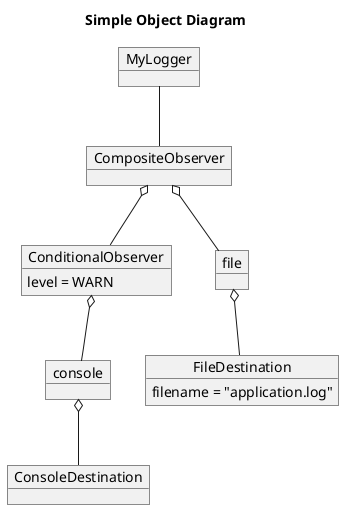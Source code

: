 @startuml

title Simple Object Diagram

object MyLogger
object CompositeObserver
object ConditionalObserver
object file
object console
object ConsoleDestination
object FileDestination

MyLogger -- CompositeObserver
CompositeObserver o-- ConditionalObserver
CompositeObserver o-- file
ConditionalObserver o-- console
console o-- ConsoleDestination
file o-- FileDestination

FileDestination : filename = "application.log"
ConditionalObserver : level = WARN


@enduml